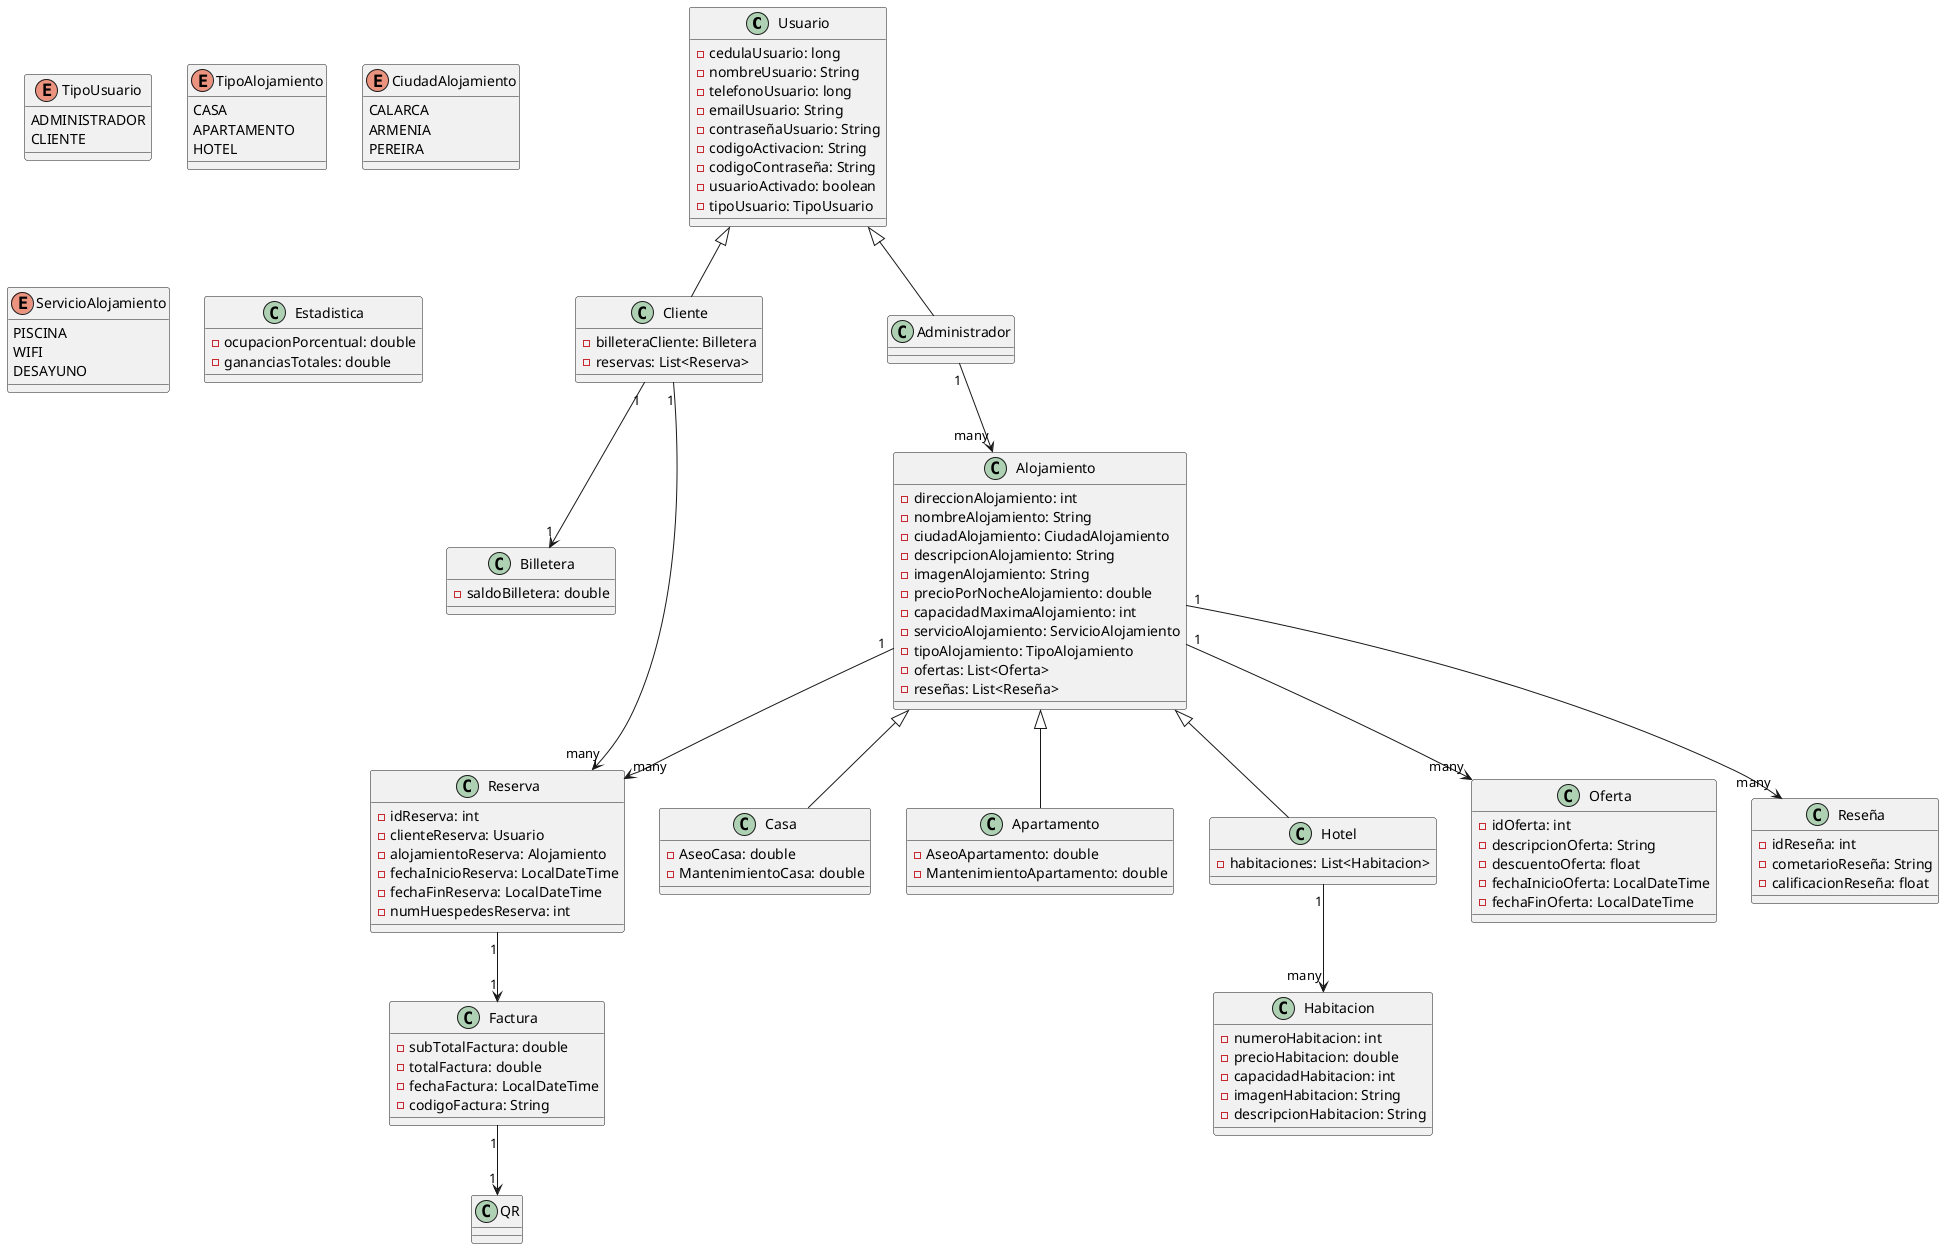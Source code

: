 @startuml
'https://plantuml.com/sequence-diagram

class Usuario {
    - cedulaUsuario: long
    - nombreUsuario: String
    - telefonoUsuario: long
    - emailUsuario: String
    - contraseñaUsuario: String
    - codigoActivacion: String
    - codigoContraseña: String
    - usuarioActivado: boolean
    - tipoUsuario: TipoUsuario
}

enum TipoUsuario {
    ADMINISTRADOR
    CLIENTE
}

class Cliente extends Usuario {
    - billeteraCliente: Billetera
    - reservas: List<Reserva>
}

class Administrador extends Usuario {
}

class Alojamiento {
    - direccionAlojamiento: int
    - nombreAlojamiento: String
    - ciudadAlojamiento: CiudadAlojamiento
    - descripcionAlojamiento: String
    - imagenAlojamiento: String
    - precioPorNocheAlojamiento: double
    - capacidadMaximaAlojamiento: int
    - servicioAlojamiento: ServicioAlojamiento
    - tipoAlojamiento: TipoAlojamiento
    - ofertas: List<Oferta>
    - reseñas: List<Reseña>
}

enum TipoAlojamiento {
    CASA
    APARTAMENTO
    HOTEL
}

enum CiudadAlojamiento {
    CALARCA
    ARMENIA
    PEREIRA
}

enum ServicioAlojamiento {
    PISCINA
    WIFI
    DESAYUNO
}

class Casa extends Alojamiento {
    - AseoCasa: double
    - MantenimientoCasa: double
}

class Apartamento extends Alojamiento {
    - AseoApartamento: double
    - MantenimientoApartamento: double
}

class Hotel extends Alojamiento {
    - habitaciones: List<Habitacion>
}

class Habitacion {
    - numeroHabitacion: int
    - precioHabitacion: double
    - capacidadHabitacion: int
    - imagenHabitacion: String
    - descripcionHabitacion: String
}

class Billetera {
    - saldoBilletera: double
}

class Reserva {
    - idReserva: int
    - clienteReserva: Usuario
    - alojamientoReserva: Alojamiento
    - fechaInicioReserva: LocalDateTime
    - fechaFinReserva: LocalDateTime
    - numHuespedesReserva: int
}

class Factura {
    - subTotalFactura: double
    - totalFactura: double
    - fechaFactura: LocalDateTime
    - codigoFactura: String
}

class Oferta {
    - idOferta: int
    - descripcionOferta: String
    - descuentoOferta: float
    - fechaInicioOferta: LocalDateTime
    - fechaFinOferta: LocalDateTime
}

class Estadistica {
    - ocupacionPorcentual: double
    - gananciasTotales: double
}

class Reseña {
    - idReseña: int
    - cometarioReseña: String
    - calificacionReseña: float
}

class QR {
}

Cliente "1" --> "1" Billetera
Administrador "1" --> "many" Alojamiento
Cliente "1" --> "many" Reserva
Alojamiento "1" --> "many" Oferta
Alojamiento "1" --> "many" Reseña
Alojamiento "1" --> "many" Reserva
Reserva "1" --> "1" Factura
Factura "1" --> "1" QR
Hotel "1" --> "many" Habitacion

@enduml

